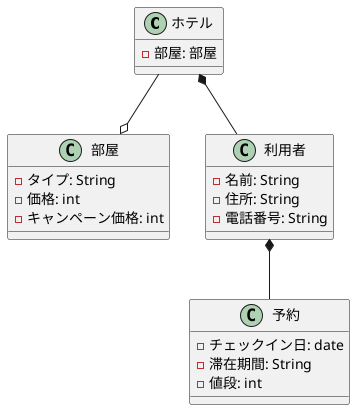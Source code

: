 @startuml ホテル予約
class ホテル {
-部屋: 部屋
}
class 部屋 {
-タイプ: String
-価格: int
-キャンペーン価格: int
}
class 利用者 {
-名前: String
-住所: String
-電話番号: String
}

class 予約 {
-チェックイン日: date
-滞在期間: String
-値段: int
}
ホテル --o 部屋
ホテル *-- 利用者 
利用者 *-- 予約 

@enduml